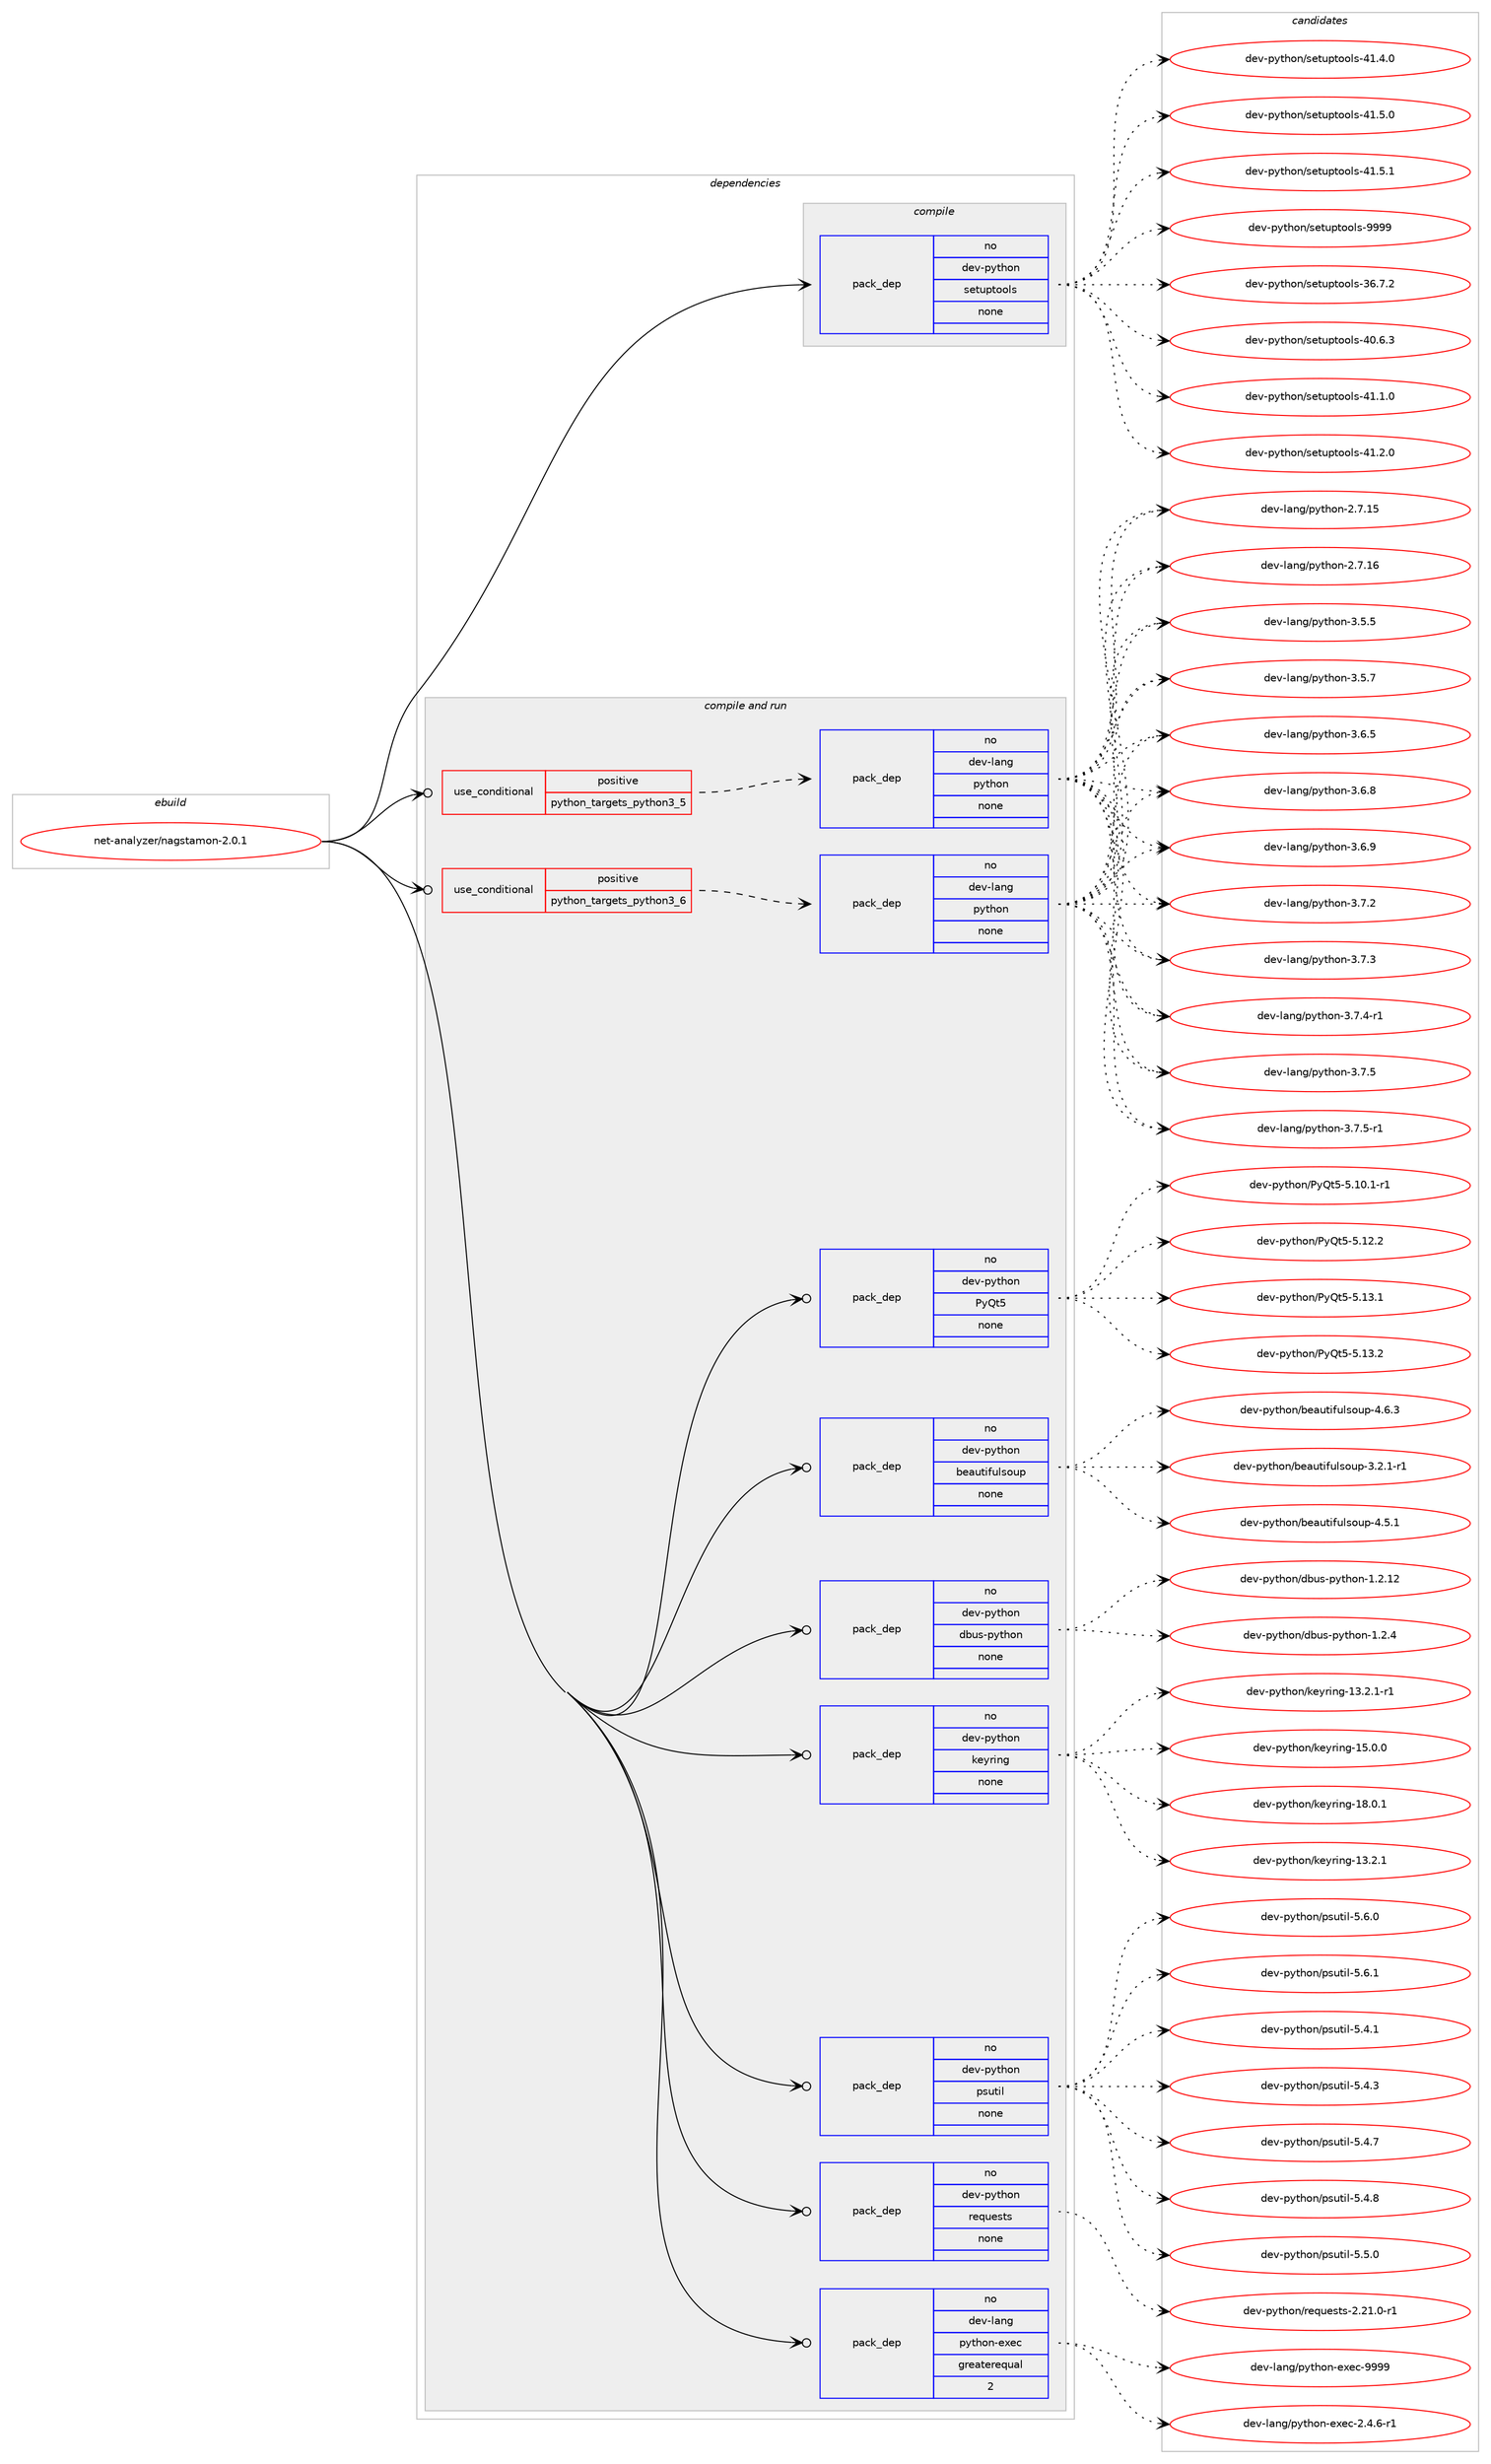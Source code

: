 digraph prolog {

# *************
# Graph options
# *************

newrank=true;
concentrate=true;
compound=true;
graph [rankdir=LR,fontname=Helvetica,fontsize=10,ranksep=1.5];#, ranksep=2.5, nodesep=0.2];
edge  [arrowhead=vee];
node  [fontname=Helvetica,fontsize=10];

# **********
# The ebuild
# **********

subgraph cluster_leftcol {
color=gray;
rank=same;
label=<<i>ebuild</i>>;
id [label="net-analyzer/nagstamon-2.0.1", color=red, width=4, href="../net-analyzer/nagstamon-2.0.1.svg"];
}

# ****************
# The dependencies
# ****************

subgraph cluster_midcol {
color=gray;
label=<<i>dependencies</i>>;
subgraph cluster_compile {
fillcolor="#eeeeee";
style=filled;
label=<<i>compile</i>>;
subgraph pack602011 {
dependency814341 [label=<<TABLE BORDER="0" CELLBORDER="1" CELLSPACING="0" CELLPADDING="4" WIDTH="220"><TR><TD ROWSPAN="6" CELLPADDING="30">pack_dep</TD></TR><TR><TD WIDTH="110">no</TD></TR><TR><TD>dev-python</TD></TR><TR><TD>setuptools</TD></TR><TR><TD>none</TD></TR><TR><TD></TD></TR></TABLE>>, shape=none, color=blue];
}
id:e -> dependency814341:w [weight=20,style="solid",arrowhead="vee"];
}
subgraph cluster_compileandrun {
fillcolor="#eeeeee";
style=filled;
label=<<i>compile and run</i>>;
subgraph cond198113 {
dependency814342 [label=<<TABLE BORDER="0" CELLBORDER="1" CELLSPACING="0" CELLPADDING="4"><TR><TD ROWSPAN="3" CELLPADDING="10">use_conditional</TD></TR><TR><TD>positive</TD></TR><TR><TD>python_targets_python3_5</TD></TR></TABLE>>, shape=none, color=red];
subgraph pack602012 {
dependency814343 [label=<<TABLE BORDER="0" CELLBORDER="1" CELLSPACING="0" CELLPADDING="4" WIDTH="220"><TR><TD ROWSPAN="6" CELLPADDING="30">pack_dep</TD></TR><TR><TD WIDTH="110">no</TD></TR><TR><TD>dev-lang</TD></TR><TR><TD>python</TD></TR><TR><TD>none</TD></TR><TR><TD></TD></TR></TABLE>>, shape=none, color=blue];
}
dependency814342:e -> dependency814343:w [weight=20,style="dashed",arrowhead="vee"];
}
id:e -> dependency814342:w [weight=20,style="solid",arrowhead="odotvee"];
subgraph cond198114 {
dependency814344 [label=<<TABLE BORDER="0" CELLBORDER="1" CELLSPACING="0" CELLPADDING="4"><TR><TD ROWSPAN="3" CELLPADDING="10">use_conditional</TD></TR><TR><TD>positive</TD></TR><TR><TD>python_targets_python3_6</TD></TR></TABLE>>, shape=none, color=red];
subgraph pack602013 {
dependency814345 [label=<<TABLE BORDER="0" CELLBORDER="1" CELLSPACING="0" CELLPADDING="4" WIDTH="220"><TR><TD ROWSPAN="6" CELLPADDING="30">pack_dep</TD></TR><TR><TD WIDTH="110">no</TD></TR><TR><TD>dev-lang</TD></TR><TR><TD>python</TD></TR><TR><TD>none</TD></TR><TR><TD></TD></TR></TABLE>>, shape=none, color=blue];
}
dependency814344:e -> dependency814345:w [weight=20,style="dashed",arrowhead="vee"];
}
id:e -> dependency814344:w [weight=20,style="solid",arrowhead="odotvee"];
subgraph pack602014 {
dependency814346 [label=<<TABLE BORDER="0" CELLBORDER="1" CELLSPACING="0" CELLPADDING="4" WIDTH="220"><TR><TD ROWSPAN="6" CELLPADDING="30">pack_dep</TD></TR><TR><TD WIDTH="110">no</TD></TR><TR><TD>dev-lang</TD></TR><TR><TD>python-exec</TD></TR><TR><TD>greaterequal</TD></TR><TR><TD>2</TD></TR></TABLE>>, shape=none, color=blue];
}
id:e -> dependency814346:w [weight=20,style="solid",arrowhead="odotvee"];
subgraph pack602015 {
dependency814347 [label=<<TABLE BORDER="0" CELLBORDER="1" CELLSPACING="0" CELLPADDING="4" WIDTH="220"><TR><TD ROWSPAN="6" CELLPADDING="30">pack_dep</TD></TR><TR><TD WIDTH="110">no</TD></TR><TR><TD>dev-python</TD></TR><TR><TD>PyQt5</TD></TR><TR><TD>none</TD></TR><TR><TD></TD></TR></TABLE>>, shape=none, color=blue];
}
id:e -> dependency814347:w [weight=20,style="solid",arrowhead="odotvee"];
subgraph pack602016 {
dependency814348 [label=<<TABLE BORDER="0" CELLBORDER="1" CELLSPACING="0" CELLPADDING="4" WIDTH="220"><TR><TD ROWSPAN="6" CELLPADDING="30">pack_dep</TD></TR><TR><TD WIDTH="110">no</TD></TR><TR><TD>dev-python</TD></TR><TR><TD>beautifulsoup</TD></TR><TR><TD>none</TD></TR><TR><TD></TD></TR></TABLE>>, shape=none, color=blue];
}
id:e -> dependency814348:w [weight=20,style="solid",arrowhead="odotvee"];
subgraph pack602017 {
dependency814349 [label=<<TABLE BORDER="0" CELLBORDER="1" CELLSPACING="0" CELLPADDING="4" WIDTH="220"><TR><TD ROWSPAN="6" CELLPADDING="30">pack_dep</TD></TR><TR><TD WIDTH="110">no</TD></TR><TR><TD>dev-python</TD></TR><TR><TD>dbus-python</TD></TR><TR><TD>none</TD></TR><TR><TD></TD></TR></TABLE>>, shape=none, color=blue];
}
id:e -> dependency814349:w [weight=20,style="solid",arrowhead="odotvee"];
subgraph pack602018 {
dependency814350 [label=<<TABLE BORDER="0" CELLBORDER="1" CELLSPACING="0" CELLPADDING="4" WIDTH="220"><TR><TD ROWSPAN="6" CELLPADDING="30">pack_dep</TD></TR><TR><TD WIDTH="110">no</TD></TR><TR><TD>dev-python</TD></TR><TR><TD>keyring</TD></TR><TR><TD>none</TD></TR><TR><TD></TD></TR></TABLE>>, shape=none, color=blue];
}
id:e -> dependency814350:w [weight=20,style="solid",arrowhead="odotvee"];
subgraph pack602019 {
dependency814351 [label=<<TABLE BORDER="0" CELLBORDER="1" CELLSPACING="0" CELLPADDING="4" WIDTH="220"><TR><TD ROWSPAN="6" CELLPADDING="30">pack_dep</TD></TR><TR><TD WIDTH="110">no</TD></TR><TR><TD>dev-python</TD></TR><TR><TD>psutil</TD></TR><TR><TD>none</TD></TR><TR><TD></TD></TR></TABLE>>, shape=none, color=blue];
}
id:e -> dependency814351:w [weight=20,style="solid",arrowhead="odotvee"];
subgraph pack602020 {
dependency814352 [label=<<TABLE BORDER="0" CELLBORDER="1" CELLSPACING="0" CELLPADDING="4" WIDTH="220"><TR><TD ROWSPAN="6" CELLPADDING="30">pack_dep</TD></TR><TR><TD WIDTH="110">no</TD></TR><TR><TD>dev-python</TD></TR><TR><TD>requests</TD></TR><TR><TD>none</TD></TR><TR><TD></TD></TR></TABLE>>, shape=none, color=blue];
}
id:e -> dependency814352:w [weight=20,style="solid",arrowhead="odotvee"];
}
subgraph cluster_run {
fillcolor="#eeeeee";
style=filled;
label=<<i>run</i>>;
}
}

# **************
# The candidates
# **************

subgraph cluster_choices {
rank=same;
color=gray;
label=<<i>candidates</i>>;

subgraph choice602011 {
color=black;
nodesep=1;
choice100101118451121211161041111104711510111611711211611111110811545515446554650 [label="dev-python/setuptools-36.7.2", color=red, width=4,href="../dev-python/setuptools-36.7.2.svg"];
choice100101118451121211161041111104711510111611711211611111110811545524846544651 [label="dev-python/setuptools-40.6.3", color=red, width=4,href="../dev-python/setuptools-40.6.3.svg"];
choice100101118451121211161041111104711510111611711211611111110811545524946494648 [label="dev-python/setuptools-41.1.0", color=red, width=4,href="../dev-python/setuptools-41.1.0.svg"];
choice100101118451121211161041111104711510111611711211611111110811545524946504648 [label="dev-python/setuptools-41.2.0", color=red, width=4,href="../dev-python/setuptools-41.2.0.svg"];
choice100101118451121211161041111104711510111611711211611111110811545524946524648 [label="dev-python/setuptools-41.4.0", color=red, width=4,href="../dev-python/setuptools-41.4.0.svg"];
choice100101118451121211161041111104711510111611711211611111110811545524946534648 [label="dev-python/setuptools-41.5.0", color=red, width=4,href="../dev-python/setuptools-41.5.0.svg"];
choice100101118451121211161041111104711510111611711211611111110811545524946534649 [label="dev-python/setuptools-41.5.1", color=red, width=4,href="../dev-python/setuptools-41.5.1.svg"];
choice10010111845112121116104111110471151011161171121161111111081154557575757 [label="dev-python/setuptools-9999", color=red, width=4,href="../dev-python/setuptools-9999.svg"];
dependency814341:e -> choice100101118451121211161041111104711510111611711211611111110811545515446554650:w [style=dotted,weight="100"];
dependency814341:e -> choice100101118451121211161041111104711510111611711211611111110811545524846544651:w [style=dotted,weight="100"];
dependency814341:e -> choice100101118451121211161041111104711510111611711211611111110811545524946494648:w [style=dotted,weight="100"];
dependency814341:e -> choice100101118451121211161041111104711510111611711211611111110811545524946504648:w [style=dotted,weight="100"];
dependency814341:e -> choice100101118451121211161041111104711510111611711211611111110811545524946524648:w [style=dotted,weight="100"];
dependency814341:e -> choice100101118451121211161041111104711510111611711211611111110811545524946534648:w [style=dotted,weight="100"];
dependency814341:e -> choice100101118451121211161041111104711510111611711211611111110811545524946534649:w [style=dotted,weight="100"];
dependency814341:e -> choice10010111845112121116104111110471151011161171121161111111081154557575757:w [style=dotted,weight="100"];
}
subgraph choice602012 {
color=black;
nodesep=1;
choice10010111845108971101034711212111610411111045504655464953 [label="dev-lang/python-2.7.15", color=red, width=4,href="../dev-lang/python-2.7.15.svg"];
choice10010111845108971101034711212111610411111045504655464954 [label="dev-lang/python-2.7.16", color=red, width=4,href="../dev-lang/python-2.7.16.svg"];
choice100101118451089711010347112121116104111110455146534653 [label="dev-lang/python-3.5.5", color=red, width=4,href="../dev-lang/python-3.5.5.svg"];
choice100101118451089711010347112121116104111110455146534655 [label="dev-lang/python-3.5.7", color=red, width=4,href="../dev-lang/python-3.5.7.svg"];
choice100101118451089711010347112121116104111110455146544653 [label="dev-lang/python-3.6.5", color=red, width=4,href="../dev-lang/python-3.6.5.svg"];
choice100101118451089711010347112121116104111110455146544656 [label="dev-lang/python-3.6.8", color=red, width=4,href="../dev-lang/python-3.6.8.svg"];
choice100101118451089711010347112121116104111110455146544657 [label="dev-lang/python-3.6.9", color=red, width=4,href="../dev-lang/python-3.6.9.svg"];
choice100101118451089711010347112121116104111110455146554650 [label="dev-lang/python-3.7.2", color=red, width=4,href="../dev-lang/python-3.7.2.svg"];
choice100101118451089711010347112121116104111110455146554651 [label="dev-lang/python-3.7.3", color=red, width=4,href="../dev-lang/python-3.7.3.svg"];
choice1001011184510897110103471121211161041111104551465546524511449 [label="dev-lang/python-3.7.4-r1", color=red, width=4,href="../dev-lang/python-3.7.4-r1.svg"];
choice100101118451089711010347112121116104111110455146554653 [label="dev-lang/python-3.7.5", color=red, width=4,href="../dev-lang/python-3.7.5.svg"];
choice1001011184510897110103471121211161041111104551465546534511449 [label="dev-lang/python-3.7.5-r1", color=red, width=4,href="../dev-lang/python-3.7.5-r1.svg"];
dependency814343:e -> choice10010111845108971101034711212111610411111045504655464953:w [style=dotted,weight="100"];
dependency814343:e -> choice10010111845108971101034711212111610411111045504655464954:w [style=dotted,weight="100"];
dependency814343:e -> choice100101118451089711010347112121116104111110455146534653:w [style=dotted,weight="100"];
dependency814343:e -> choice100101118451089711010347112121116104111110455146534655:w [style=dotted,weight="100"];
dependency814343:e -> choice100101118451089711010347112121116104111110455146544653:w [style=dotted,weight="100"];
dependency814343:e -> choice100101118451089711010347112121116104111110455146544656:w [style=dotted,weight="100"];
dependency814343:e -> choice100101118451089711010347112121116104111110455146544657:w [style=dotted,weight="100"];
dependency814343:e -> choice100101118451089711010347112121116104111110455146554650:w [style=dotted,weight="100"];
dependency814343:e -> choice100101118451089711010347112121116104111110455146554651:w [style=dotted,weight="100"];
dependency814343:e -> choice1001011184510897110103471121211161041111104551465546524511449:w [style=dotted,weight="100"];
dependency814343:e -> choice100101118451089711010347112121116104111110455146554653:w [style=dotted,weight="100"];
dependency814343:e -> choice1001011184510897110103471121211161041111104551465546534511449:w [style=dotted,weight="100"];
}
subgraph choice602013 {
color=black;
nodesep=1;
choice10010111845108971101034711212111610411111045504655464953 [label="dev-lang/python-2.7.15", color=red, width=4,href="../dev-lang/python-2.7.15.svg"];
choice10010111845108971101034711212111610411111045504655464954 [label="dev-lang/python-2.7.16", color=red, width=4,href="../dev-lang/python-2.7.16.svg"];
choice100101118451089711010347112121116104111110455146534653 [label="dev-lang/python-3.5.5", color=red, width=4,href="../dev-lang/python-3.5.5.svg"];
choice100101118451089711010347112121116104111110455146534655 [label="dev-lang/python-3.5.7", color=red, width=4,href="../dev-lang/python-3.5.7.svg"];
choice100101118451089711010347112121116104111110455146544653 [label="dev-lang/python-3.6.5", color=red, width=4,href="../dev-lang/python-3.6.5.svg"];
choice100101118451089711010347112121116104111110455146544656 [label="dev-lang/python-3.6.8", color=red, width=4,href="../dev-lang/python-3.6.8.svg"];
choice100101118451089711010347112121116104111110455146544657 [label="dev-lang/python-3.6.9", color=red, width=4,href="../dev-lang/python-3.6.9.svg"];
choice100101118451089711010347112121116104111110455146554650 [label="dev-lang/python-3.7.2", color=red, width=4,href="../dev-lang/python-3.7.2.svg"];
choice100101118451089711010347112121116104111110455146554651 [label="dev-lang/python-3.7.3", color=red, width=4,href="../dev-lang/python-3.7.3.svg"];
choice1001011184510897110103471121211161041111104551465546524511449 [label="dev-lang/python-3.7.4-r1", color=red, width=4,href="../dev-lang/python-3.7.4-r1.svg"];
choice100101118451089711010347112121116104111110455146554653 [label="dev-lang/python-3.7.5", color=red, width=4,href="../dev-lang/python-3.7.5.svg"];
choice1001011184510897110103471121211161041111104551465546534511449 [label="dev-lang/python-3.7.5-r1", color=red, width=4,href="../dev-lang/python-3.7.5-r1.svg"];
dependency814345:e -> choice10010111845108971101034711212111610411111045504655464953:w [style=dotted,weight="100"];
dependency814345:e -> choice10010111845108971101034711212111610411111045504655464954:w [style=dotted,weight="100"];
dependency814345:e -> choice100101118451089711010347112121116104111110455146534653:w [style=dotted,weight="100"];
dependency814345:e -> choice100101118451089711010347112121116104111110455146534655:w [style=dotted,weight="100"];
dependency814345:e -> choice100101118451089711010347112121116104111110455146544653:w [style=dotted,weight="100"];
dependency814345:e -> choice100101118451089711010347112121116104111110455146544656:w [style=dotted,weight="100"];
dependency814345:e -> choice100101118451089711010347112121116104111110455146544657:w [style=dotted,weight="100"];
dependency814345:e -> choice100101118451089711010347112121116104111110455146554650:w [style=dotted,weight="100"];
dependency814345:e -> choice100101118451089711010347112121116104111110455146554651:w [style=dotted,weight="100"];
dependency814345:e -> choice1001011184510897110103471121211161041111104551465546524511449:w [style=dotted,weight="100"];
dependency814345:e -> choice100101118451089711010347112121116104111110455146554653:w [style=dotted,weight="100"];
dependency814345:e -> choice1001011184510897110103471121211161041111104551465546534511449:w [style=dotted,weight="100"];
}
subgraph choice602014 {
color=black;
nodesep=1;
choice10010111845108971101034711212111610411111045101120101994550465246544511449 [label="dev-lang/python-exec-2.4.6-r1", color=red, width=4,href="../dev-lang/python-exec-2.4.6-r1.svg"];
choice10010111845108971101034711212111610411111045101120101994557575757 [label="dev-lang/python-exec-9999", color=red, width=4,href="../dev-lang/python-exec-9999.svg"];
dependency814346:e -> choice10010111845108971101034711212111610411111045101120101994550465246544511449:w [style=dotted,weight="100"];
dependency814346:e -> choice10010111845108971101034711212111610411111045101120101994557575757:w [style=dotted,weight="100"];
}
subgraph choice602015 {
color=black;
nodesep=1;
choice1001011184511212111610411111047801218111653455346494846494511449 [label="dev-python/PyQt5-5.10.1-r1", color=red, width=4,href="../dev-python/PyQt5-5.10.1-r1.svg"];
choice100101118451121211161041111104780121811165345534649504650 [label="dev-python/PyQt5-5.12.2", color=red, width=4,href="../dev-python/PyQt5-5.12.2.svg"];
choice100101118451121211161041111104780121811165345534649514649 [label="dev-python/PyQt5-5.13.1", color=red, width=4,href="../dev-python/PyQt5-5.13.1.svg"];
choice100101118451121211161041111104780121811165345534649514650 [label="dev-python/PyQt5-5.13.2", color=red, width=4,href="../dev-python/PyQt5-5.13.2.svg"];
dependency814347:e -> choice1001011184511212111610411111047801218111653455346494846494511449:w [style=dotted,weight="100"];
dependency814347:e -> choice100101118451121211161041111104780121811165345534649504650:w [style=dotted,weight="100"];
dependency814347:e -> choice100101118451121211161041111104780121811165345534649514649:w [style=dotted,weight="100"];
dependency814347:e -> choice100101118451121211161041111104780121811165345534649514650:w [style=dotted,weight="100"];
}
subgraph choice602016 {
color=black;
nodesep=1;
choice100101118451121211161041111104798101971171161051021171081151111171124551465046494511449 [label="dev-python/beautifulsoup-3.2.1-r1", color=red, width=4,href="../dev-python/beautifulsoup-3.2.1-r1.svg"];
choice10010111845112121116104111110479810197117116105102117108115111117112455246534649 [label="dev-python/beautifulsoup-4.5.1", color=red, width=4,href="../dev-python/beautifulsoup-4.5.1.svg"];
choice10010111845112121116104111110479810197117116105102117108115111117112455246544651 [label="dev-python/beautifulsoup-4.6.3", color=red, width=4,href="../dev-python/beautifulsoup-4.6.3.svg"];
dependency814348:e -> choice100101118451121211161041111104798101971171161051021171081151111171124551465046494511449:w [style=dotted,weight="100"];
dependency814348:e -> choice10010111845112121116104111110479810197117116105102117108115111117112455246534649:w [style=dotted,weight="100"];
dependency814348:e -> choice10010111845112121116104111110479810197117116105102117108115111117112455246544651:w [style=dotted,weight="100"];
}
subgraph choice602017 {
color=black;
nodesep=1;
choice1001011184511212111610411111047100981171154511212111610411111045494650464950 [label="dev-python/dbus-python-1.2.12", color=red, width=4,href="../dev-python/dbus-python-1.2.12.svg"];
choice10010111845112121116104111110471009811711545112121116104111110454946504652 [label="dev-python/dbus-python-1.2.4", color=red, width=4,href="../dev-python/dbus-python-1.2.4.svg"];
dependency814349:e -> choice1001011184511212111610411111047100981171154511212111610411111045494650464950:w [style=dotted,weight="100"];
dependency814349:e -> choice10010111845112121116104111110471009811711545112121116104111110454946504652:w [style=dotted,weight="100"];
}
subgraph choice602018 {
color=black;
nodesep=1;
choice100101118451121211161041111104710710112111410511010345495146504649 [label="dev-python/keyring-13.2.1", color=red, width=4,href="../dev-python/keyring-13.2.1.svg"];
choice1001011184511212111610411111047107101121114105110103454951465046494511449 [label="dev-python/keyring-13.2.1-r1", color=red, width=4,href="../dev-python/keyring-13.2.1-r1.svg"];
choice100101118451121211161041111104710710112111410511010345495346484648 [label="dev-python/keyring-15.0.0", color=red, width=4,href="../dev-python/keyring-15.0.0.svg"];
choice100101118451121211161041111104710710112111410511010345495646484649 [label="dev-python/keyring-18.0.1", color=red, width=4,href="../dev-python/keyring-18.0.1.svg"];
dependency814350:e -> choice100101118451121211161041111104710710112111410511010345495146504649:w [style=dotted,weight="100"];
dependency814350:e -> choice1001011184511212111610411111047107101121114105110103454951465046494511449:w [style=dotted,weight="100"];
dependency814350:e -> choice100101118451121211161041111104710710112111410511010345495346484648:w [style=dotted,weight="100"];
dependency814350:e -> choice100101118451121211161041111104710710112111410511010345495646484649:w [style=dotted,weight="100"];
}
subgraph choice602019 {
color=black;
nodesep=1;
choice1001011184511212111610411111047112115117116105108455346524649 [label="dev-python/psutil-5.4.1", color=red, width=4,href="../dev-python/psutil-5.4.1.svg"];
choice1001011184511212111610411111047112115117116105108455346524651 [label="dev-python/psutil-5.4.3", color=red, width=4,href="../dev-python/psutil-5.4.3.svg"];
choice1001011184511212111610411111047112115117116105108455346524655 [label="dev-python/psutil-5.4.7", color=red, width=4,href="../dev-python/psutil-5.4.7.svg"];
choice1001011184511212111610411111047112115117116105108455346524656 [label="dev-python/psutil-5.4.8", color=red, width=4,href="../dev-python/psutil-5.4.8.svg"];
choice1001011184511212111610411111047112115117116105108455346534648 [label="dev-python/psutil-5.5.0", color=red, width=4,href="../dev-python/psutil-5.5.0.svg"];
choice1001011184511212111610411111047112115117116105108455346544648 [label="dev-python/psutil-5.6.0", color=red, width=4,href="../dev-python/psutil-5.6.0.svg"];
choice1001011184511212111610411111047112115117116105108455346544649 [label="dev-python/psutil-5.6.1", color=red, width=4,href="../dev-python/psutil-5.6.1.svg"];
dependency814351:e -> choice1001011184511212111610411111047112115117116105108455346524649:w [style=dotted,weight="100"];
dependency814351:e -> choice1001011184511212111610411111047112115117116105108455346524651:w [style=dotted,weight="100"];
dependency814351:e -> choice1001011184511212111610411111047112115117116105108455346524655:w [style=dotted,weight="100"];
dependency814351:e -> choice1001011184511212111610411111047112115117116105108455346524656:w [style=dotted,weight="100"];
dependency814351:e -> choice1001011184511212111610411111047112115117116105108455346534648:w [style=dotted,weight="100"];
dependency814351:e -> choice1001011184511212111610411111047112115117116105108455346544648:w [style=dotted,weight="100"];
dependency814351:e -> choice1001011184511212111610411111047112115117116105108455346544649:w [style=dotted,weight="100"];
}
subgraph choice602020 {
color=black;
nodesep=1;
choice1001011184511212111610411111047114101113117101115116115455046504946484511449 [label="dev-python/requests-2.21.0-r1", color=red, width=4,href="../dev-python/requests-2.21.0-r1.svg"];
dependency814352:e -> choice1001011184511212111610411111047114101113117101115116115455046504946484511449:w [style=dotted,weight="100"];
}
}

}
